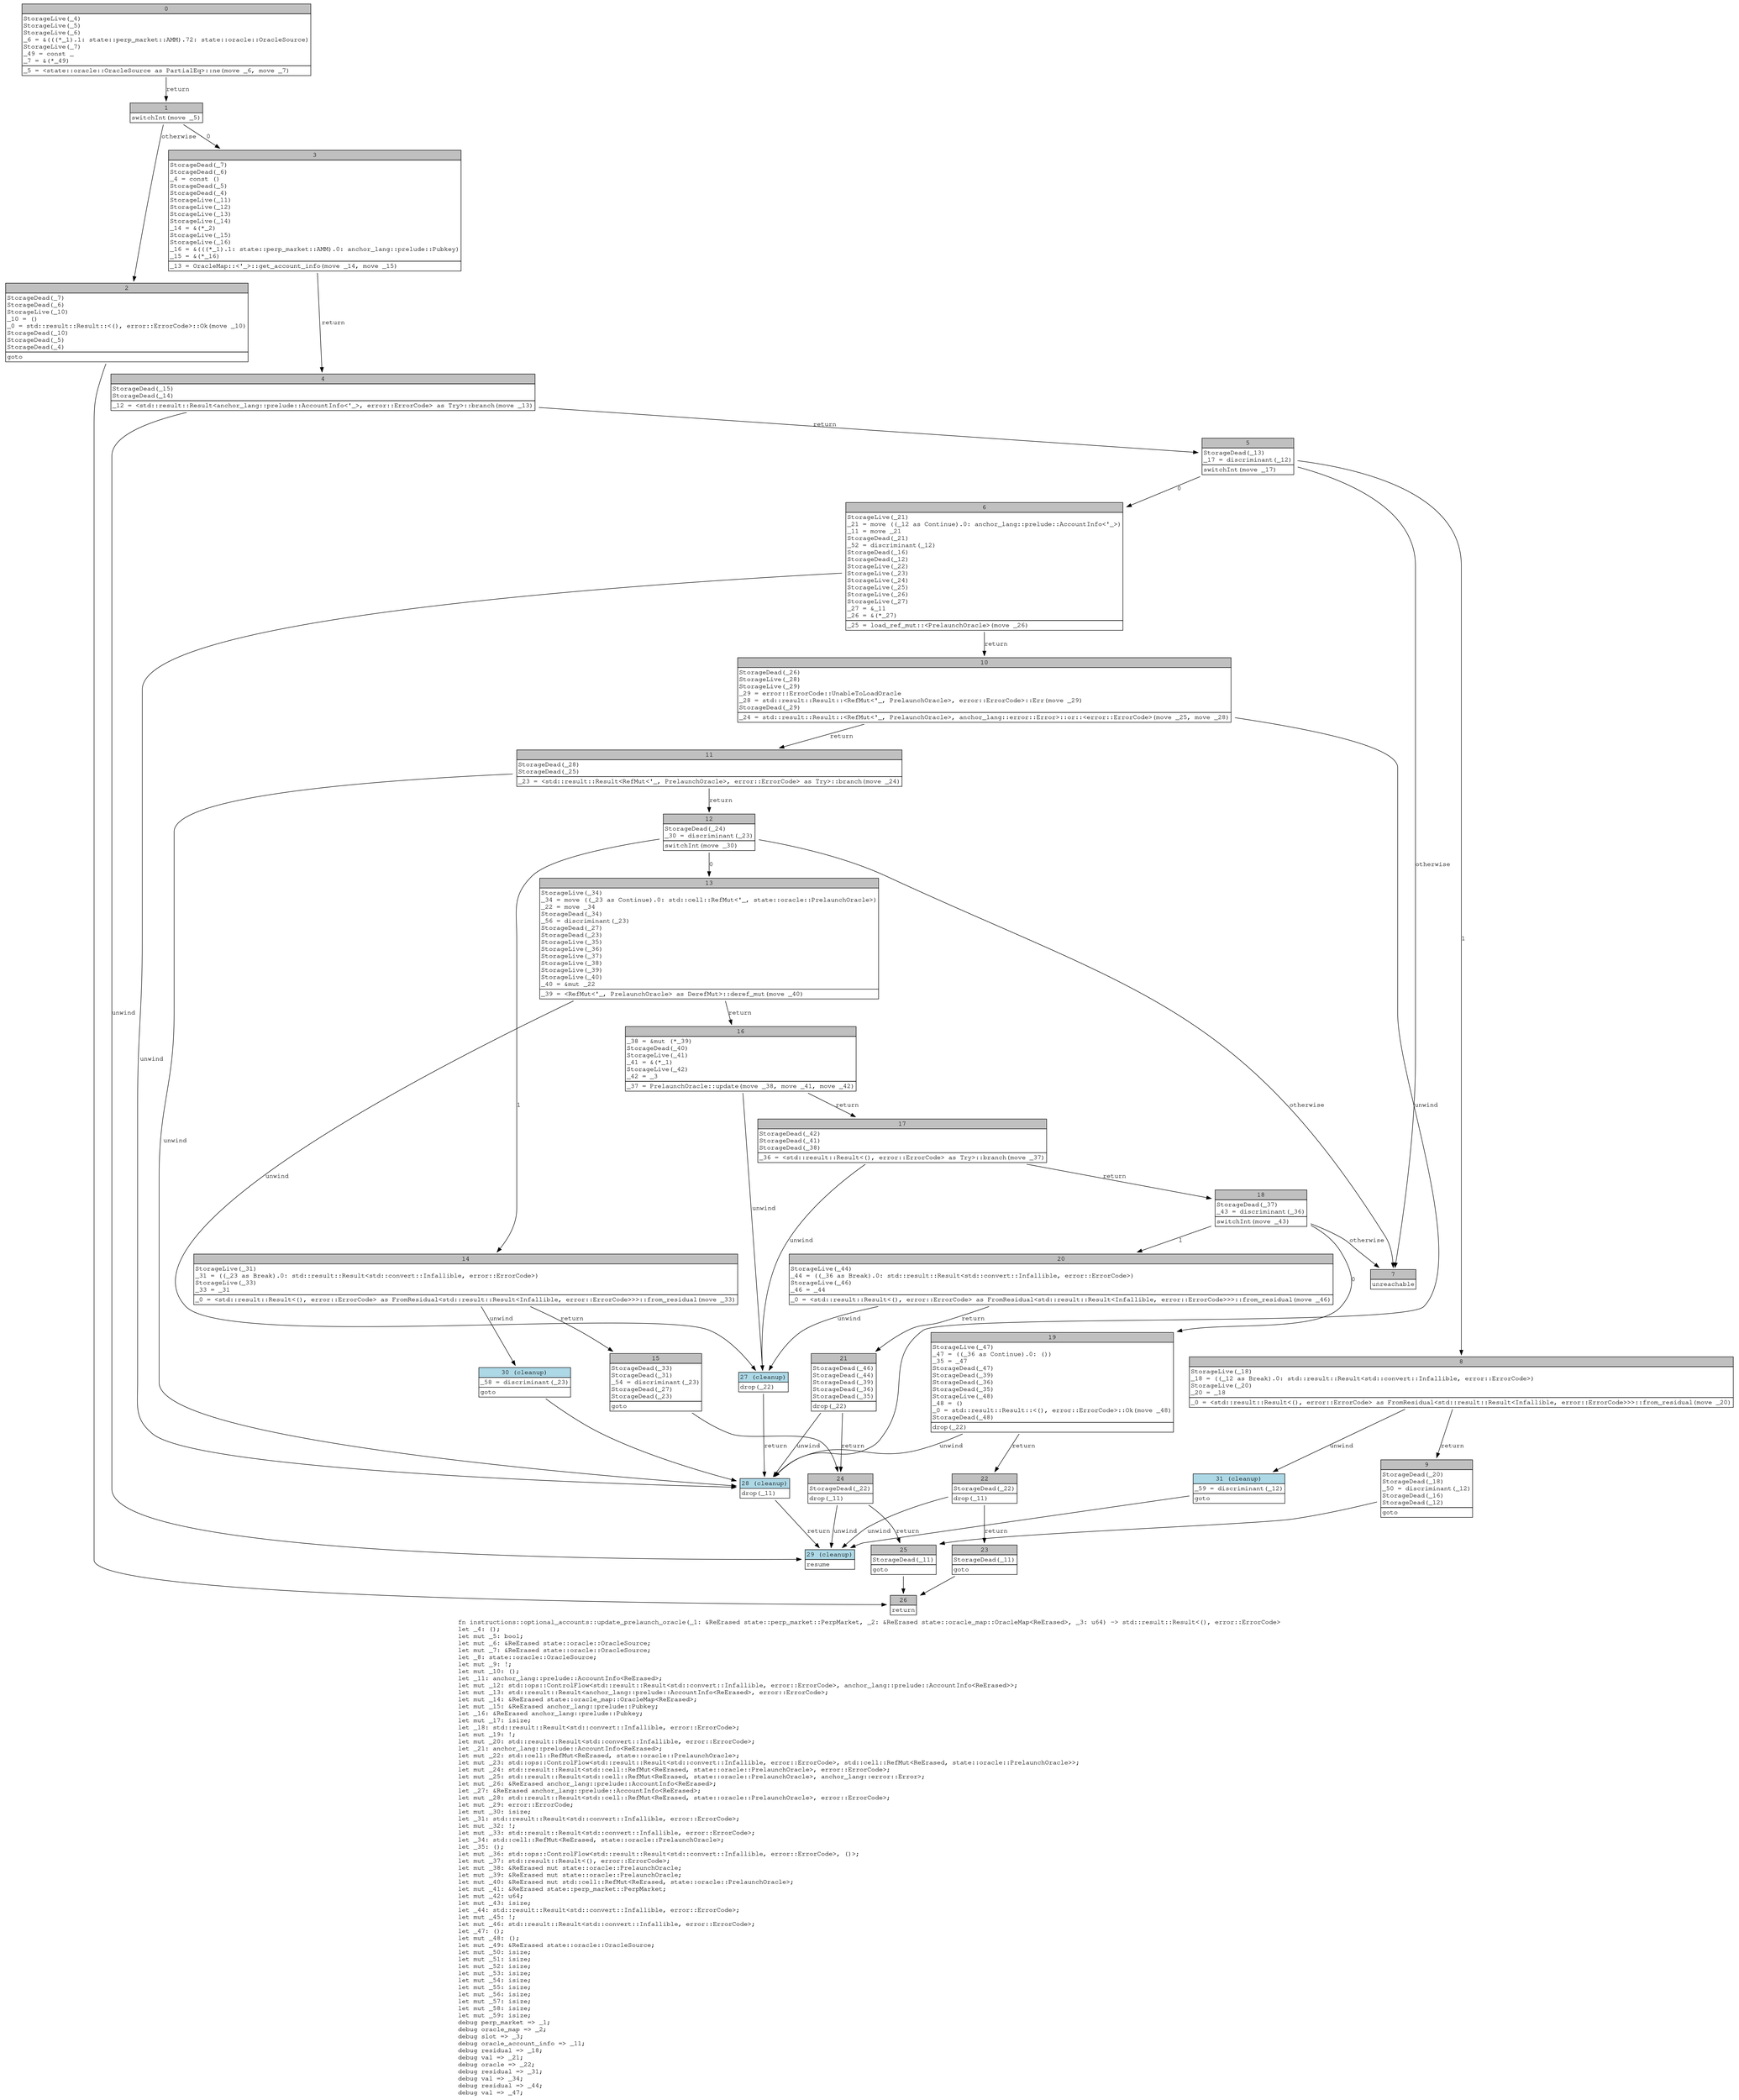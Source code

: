 digraph Mir_0_1442 {
    graph [fontname="Courier, monospace"];
    node [fontname="Courier, monospace"];
    edge [fontname="Courier, monospace"];
    label=<fn instructions::optional_accounts::update_prelaunch_oracle(_1: &amp;ReErased state::perp_market::PerpMarket, _2: &amp;ReErased state::oracle_map::OracleMap&lt;ReErased&gt;, _3: u64) -&gt; std::result::Result&lt;(), error::ErrorCode&gt;<br align="left"/>let _4: ();<br align="left"/>let mut _5: bool;<br align="left"/>let mut _6: &amp;ReErased state::oracle::OracleSource;<br align="left"/>let mut _7: &amp;ReErased state::oracle::OracleSource;<br align="left"/>let _8: state::oracle::OracleSource;<br align="left"/>let mut _9: !;<br align="left"/>let mut _10: ();<br align="left"/>let _11: anchor_lang::prelude::AccountInfo&lt;ReErased&gt;;<br align="left"/>let mut _12: std::ops::ControlFlow&lt;std::result::Result&lt;std::convert::Infallible, error::ErrorCode&gt;, anchor_lang::prelude::AccountInfo&lt;ReErased&gt;&gt;;<br align="left"/>let mut _13: std::result::Result&lt;anchor_lang::prelude::AccountInfo&lt;ReErased&gt;, error::ErrorCode&gt;;<br align="left"/>let mut _14: &amp;ReErased state::oracle_map::OracleMap&lt;ReErased&gt;;<br align="left"/>let mut _15: &amp;ReErased anchor_lang::prelude::Pubkey;<br align="left"/>let _16: &amp;ReErased anchor_lang::prelude::Pubkey;<br align="left"/>let mut _17: isize;<br align="left"/>let _18: std::result::Result&lt;std::convert::Infallible, error::ErrorCode&gt;;<br align="left"/>let mut _19: !;<br align="left"/>let mut _20: std::result::Result&lt;std::convert::Infallible, error::ErrorCode&gt;;<br align="left"/>let _21: anchor_lang::prelude::AccountInfo&lt;ReErased&gt;;<br align="left"/>let mut _22: std::cell::RefMut&lt;ReErased, state::oracle::PrelaunchOracle&gt;;<br align="left"/>let mut _23: std::ops::ControlFlow&lt;std::result::Result&lt;std::convert::Infallible, error::ErrorCode&gt;, std::cell::RefMut&lt;ReErased, state::oracle::PrelaunchOracle&gt;&gt;;<br align="left"/>let mut _24: std::result::Result&lt;std::cell::RefMut&lt;ReErased, state::oracle::PrelaunchOracle&gt;, error::ErrorCode&gt;;<br align="left"/>let mut _25: std::result::Result&lt;std::cell::RefMut&lt;ReErased, state::oracle::PrelaunchOracle&gt;, anchor_lang::error::Error&gt;;<br align="left"/>let mut _26: &amp;ReErased anchor_lang::prelude::AccountInfo&lt;ReErased&gt;;<br align="left"/>let _27: &amp;ReErased anchor_lang::prelude::AccountInfo&lt;ReErased&gt;;<br align="left"/>let mut _28: std::result::Result&lt;std::cell::RefMut&lt;ReErased, state::oracle::PrelaunchOracle&gt;, error::ErrorCode&gt;;<br align="left"/>let mut _29: error::ErrorCode;<br align="left"/>let mut _30: isize;<br align="left"/>let _31: std::result::Result&lt;std::convert::Infallible, error::ErrorCode&gt;;<br align="left"/>let mut _32: !;<br align="left"/>let mut _33: std::result::Result&lt;std::convert::Infallible, error::ErrorCode&gt;;<br align="left"/>let _34: std::cell::RefMut&lt;ReErased, state::oracle::PrelaunchOracle&gt;;<br align="left"/>let _35: ();<br align="left"/>let mut _36: std::ops::ControlFlow&lt;std::result::Result&lt;std::convert::Infallible, error::ErrorCode&gt;, ()&gt;;<br align="left"/>let mut _37: std::result::Result&lt;(), error::ErrorCode&gt;;<br align="left"/>let mut _38: &amp;ReErased mut state::oracle::PrelaunchOracle;<br align="left"/>let mut _39: &amp;ReErased mut state::oracle::PrelaunchOracle;<br align="left"/>let mut _40: &amp;ReErased mut std::cell::RefMut&lt;ReErased, state::oracle::PrelaunchOracle&gt;;<br align="left"/>let mut _41: &amp;ReErased state::perp_market::PerpMarket;<br align="left"/>let mut _42: u64;<br align="left"/>let mut _43: isize;<br align="left"/>let _44: std::result::Result&lt;std::convert::Infallible, error::ErrorCode&gt;;<br align="left"/>let mut _45: !;<br align="left"/>let mut _46: std::result::Result&lt;std::convert::Infallible, error::ErrorCode&gt;;<br align="left"/>let _47: ();<br align="left"/>let mut _48: ();<br align="left"/>let mut _49: &amp;ReErased state::oracle::OracleSource;<br align="left"/>let mut _50: isize;<br align="left"/>let mut _51: isize;<br align="left"/>let mut _52: isize;<br align="left"/>let mut _53: isize;<br align="left"/>let mut _54: isize;<br align="left"/>let mut _55: isize;<br align="left"/>let mut _56: isize;<br align="left"/>let mut _57: isize;<br align="left"/>let mut _58: isize;<br align="left"/>let mut _59: isize;<br align="left"/>debug perp_market =&gt; _1;<br align="left"/>debug oracle_map =&gt; _2;<br align="left"/>debug slot =&gt; _3;<br align="left"/>debug oracle_account_info =&gt; _11;<br align="left"/>debug residual =&gt; _18;<br align="left"/>debug val =&gt; _21;<br align="left"/>debug oracle =&gt; _22;<br align="left"/>debug residual =&gt; _31;<br align="left"/>debug val =&gt; _34;<br align="left"/>debug residual =&gt; _44;<br align="left"/>debug val =&gt; _47;<br align="left"/>>;
    bb0__0_1442 [shape="none", label=<<table border="0" cellborder="1" cellspacing="0"><tr><td bgcolor="gray" align="center" colspan="1">0</td></tr><tr><td align="left" balign="left">StorageLive(_4)<br/>StorageLive(_5)<br/>StorageLive(_6)<br/>_6 = &amp;(((*_1).1: state::perp_market::AMM).72: state::oracle::OracleSource)<br/>StorageLive(_7)<br/>_49 = const _<br/>_7 = &amp;(*_49)<br/></td></tr><tr><td align="left">_5 = &lt;state::oracle::OracleSource as PartialEq&gt;::ne(move _6, move _7)</td></tr></table>>];
    bb1__0_1442 [shape="none", label=<<table border="0" cellborder="1" cellspacing="0"><tr><td bgcolor="gray" align="center" colspan="1">1</td></tr><tr><td align="left">switchInt(move _5)</td></tr></table>>];
    bb2__0_1442 [shape="none", label=<<table border="0" cellborder="1" cellspacing="0"><tr><td bgcolor="gray" align="center" colspan="1">2</td></tr><tr><td align="left" balign="left">StorageDead(_7)<br/>StorageDead(_6)<br/>StorageLive(_10)<br/>_10 = ()<br/>_0 = std::result::Result::&lt;(), error::ErrorCode&gt;::Ok(move _10)<br/>StorageDead(_10)<br/>StorageDead(_5)<br/>StorageDead(_4)<br/></td></tr><tr><td align="left">goto</td></tr></table>>];
    bb3__0_1442 [shape="none", label=<<table border="0" cellborder="1" cellspacing="0"><tr><td bgcolor="gray" align="center" colspan="1">3</td></tr><tr><td align="left" balign="left">StorageDead(_7)<br/>StorageDead(_6)<br/>_4 = const ()<br/>StorageDead(_5)<br/>StorageDead(_4)<br/>StorageLive(_11)<br/>StorageLive(_12)<br/>StorageLive(_13)<br/>StorageLive(_14)<br/>_14 = &amp;(*_2)<br/>StorageLive(_15)<br/>StorageLive(_16)<br/>_16 = &amp;(((*_1).1: state::perp_market::AMM).0: anchor_lang::prelude::Pubkey)<br/>_15 = &amp;(*_16)<br/></td></tr><tr><td align="left">_13 = OracleMap::&lt;'_&gt;::get_account_info(move _14, move _15)</td></tr></table>>];
    bb4__0_1442 [shape="none", label=<<table border="0" cellborder="1" cellspacing="0"><tr><td bgcolor="gray" align="center" colspan="1">4</td></tr><tr><td align="left" balign="left">StorageDead(_15)<br/>StorageDead(_14)<br/></td></tr><tr><td align="left">_12 = &lt;std::result::Result&lt;anchor_lang::prelude::AccountInfo&lt;'_&gt;, error::ErrorCode&gt; as Try&gt;::branch(move _13)</td></tr></table>>];
    bb5__0_1442 [shape="none", label=<<table border="0" cellborder="1" cellspacing="0"><tr><td bgcolor="gray" align="center" colspan="1">5</td></tr><tr><td align="left" balign="left">StorageDead(_13)<br/>_17 = discriminant(_12)<br/></td></tr><tr><td align="left">switchInt(move _17)</td></tr></table>>];
    bb6__0_1442 [shape="none", label=<<table border="0" cellborder="1" cellspacing="0"><tr><td bgcolor="gray" align="center" colspan="1">6</td></tr><tr><td align="left" balign="left">StorageLive(_21)<br/>_21 = move ((_12 as Continue).0: anchor_lang::prelude::AccountInfo&lt;'_&gt;)<br/>_11 = move _21<br/>StorageDead(_21)<br/>_52 = discriminant(_12)<br/>StorageDead(_16)<br/>StorageDead(_12)<br/>StorageLive(_22)<br/>StorageLive(_23)<br/>StorageLive(_24)<br/>StorageLive(_25)<br/>StorageLive(_26)<br/>StorageLive(_27)<br/>_27 = &amp;_11<br/>_26 = &amp;(*_27)<br/></td></tr><tr><td align="left">_25 = load_ref_mut::&lt;PrelaunchOracle&gt;(move _26)</td></tr></table>>];
    bb7__0_1442 [shape="none", label=<<table border="0" cellborder="1" cellspacing="0"><tr><td bgcolor="gray" align="center" colspan="1">7</td></tr><tr><td align="left">unreachable</td></tr></table>>];
    bb8__0_1442 [shape="none", label=<<table border="0" cellborder="1" cellspacing="0"><tr><td bgcolor="gray" align="center" colspan="1">8</td></tr><tr><td align="left" balign="left">StorageLive(_18)<br/>_18 = ((_12 as Break).0: std::result::Result&lt;std::convert::Infallible, error::ErrorCode&gt;)<br/>StorageLive(_20)<br/>_20 = _18<br/></td></tr><tr><td align="left">_0 = &lt;std::result::Result&lt;(), error::ErrorCode&gt; as FromResidual&lt;std::result::Result&lt;Infallible, error::ErrorCode&gt;&gt;&gt;::from_residual(move _20)</td></tr></table>>];
    bb9__0_1442 [shape="none", label=<<table border="0" cellborder="1" cellspacing="0"><tr><td bgcolor="gray" align="center" colspan="1">9</td></tr><tr><td align="left" balign="left">StorageDead(_20)<br/>StorageDead(_18)<br/>_50 = discriminant(_12)<br/>StorageDead(_16)<br/>StorageDead(_12)<br/></td></tr><tr><td align="left">goto</td></tr></table>>];
    bb10__0_1442 [shape="none", label=<<table border="0" cellborder="1" cellspacing="0"><tr><td bgcolor="gray" align="center" colspan="1">10</td></tr><tr><td align="left" balign="left">StorageDead(_26)<br/>StorageLive(_28)<br/>StorageLive(_29)<br/>_29 = error::ErrorCode::UnableToLoadOracle<br/>_28 = std::result::Result::&lt;RefMut&lt;'_, PrelaunchOracle&gt;, error::ErrorCode&gt;::Err(move _29)<br/>StorageDead(_29)<br/></td></tr><tr><td align="left">_24 = std::result::Result::&lt;RefMut&lt;'_, PrelaunchOracle&gt;, anchor_lang::error::Error&gt;::or::&lt;error::ErrorCode&gt;(move _25, move _28)</td></tr></table>>];
    bb11__0_1442 [shape="none", label=<<table border="0" cellborder="1" cellspacing="0"><tr><td bgcolor="gray" align="center" colspan="1">11</td></tr><tr><td align="left" balign="left">StorageDead(_28)<br/>StorageDead(_25)<br/></td></tr><tr><td align="left">_23 = &lt;std::result::Result&lt;RefMut&lt;'_, PrelaunchOracle&gt;, error::ErrorCode&gt; as Try&gt;::branch(move _24)</td></tr></table>>];
    bb12__0_1442 [shape="none", label=<<table border="0" cellborder="1" cellspacing="0"><tr><td bgcolor="gray" align="center" colspan="1">12</td></tr><tr><td align="left" balign="left">StorageDead(_24)<br/>_30 = discriminant(_23)<br/></td></tr><tr><td align="left">switchInt(move _30)</td></tr></table>>];
    bb13__0_1442 [shape="none", label=<<table border="0" cellborder="1" cellspacing="0"><tr><td bgcolor="gray" align="center" colspan="1">13</td></tr><tr><td align="left" balign="left">StorageLive(_34)<br/>_34 = move ((_23 as Continue).0: std::cell::RefMut&lt;'_, state::oracle::PrelaunchOracle&gt;)<br/>_22 = move _34<br/>StorageDead(_34)<br/>_56 = discriminant(_23)<br/>StorageDead(_27)<br/>StorageDead(_23)<br/>StorageLive(_35)<br/>StorageLive(_36)<br/>StorageLive(_37)<br/>StorageLive(_38)<br/>StorageLive(_39)<br/>StorageLive(_40)<br/>_40 = &amp;mut _22<br/></td></tr><tr><td align="left">_39 = &lt;RefMut&lt;'_, PrelaunchOracle&gt; as DerefMut&gt;::deref_mut(move _40)</td></tr></table>>];
    bb14__0_1442 [shape="none", label=<<table border="0" cellborder="1" cellspacing="0"><tr><td bgcolor="gray" align="center" colspan="1">14</td></tr><tr><td align="left" balign="left">StorageLive(_31)<br/>_31 = ((_23 as Break).0: std::result::Result&lt;std::convert::Infallible, error::ErrorCode&gt;)<br/>StorageLive(_33)<br/>_33 = _31<br/></td></tr><tr><td align="left">_0 = &lt;std::result::Result&lt;(), error::ErrorCode&gt; as FromResidual&lt;std::result::Result&lt;Infallible, error::ErrorCode&gt;&gt;&gt;::from_residual(move _33)</td></tr></table>>];
    bb15__0_1442 [shape="none", label=<<table border="0" cellborder="1" cellspacing="0"><tr><td bgcolor="gray" align="center" colspan="1">15</td></tr><tr><td align="left" balign="left">StorageDead(_33)<br/>StorageDead(_31)<br/>_54 = discriminant(_23)<br/>StorageDead(_27)<br/>StorageDead(_23)<br/></td></tr><tr><td align="left">goto</td></tr></table>>];
    bb16__0_1442 [shape="none", label=<<table border="0" cellborder="1" cellspacing="0"><tr><td bgcolor="gray" align="center" colspan="1">16</td></tr><tr><td align="left" balign="left">_38 = &amp;mut (*_39)<br/>StorageDead(_40)<br/>StorageLive(_41)<br/>_41 = &amp;(*_1)<br/>StorageLive(_42)<br/>_42 = _3<br/></td></tr><tr><td align="left">_37 = PrelaunchOracle::update(move _38, move _41, move _42)</td></tr></table>>];
    bb17__0_1442 [shape="none", label=<<table border="0" cellborder="1" cellspacing="0"><tr><td bgcolor="gray" align="center" colspan="1">17</td></tr><tr><td align="left" balign="left">StorageDead(_42)<br/>StorageDead(_41)<br/>StorageDead(_38)<br/></td></tr><tr><td align="left">_36 = &lt;std::result::Result&lt;(), error::ErrorCode&gt; as Try&gt;::branch(move _37)</td></tr></table>>];
    bb18__0_1442 [shape="none", label=<<table border="0" cellborder="1" cellspacing="0"><tr><td bgcolor="gray" align="center" colspan="1">18</td></tr><tr><td align="left" balign="left">StorageDead(_37)<br/>_43 = discriminant(_36)<br/></td></tr><tr><td align="left">switchInt(move _43)</td></tr></table>>];
    bb19__0_1442 [shape="none", label=<<table border="0" cellborder="1" cellspacing="0"><tr><td bgcolor="gray" align="center" colspan="1">19</td></tr><tr><td align="left" balign="left">StorageLive(_47)<br/>_47 = ((_36 as Continue).0: ())<br/>_35 = _47<br/>StorageDead(_47)<br/>StorageDead(_39)<br/>StorageDead(_36)<br/>StorageDead(_35)<br/>StorageLive(_48)<br/>_48 = ()<br/>_0 = std::result::Result::&lt;(), error::ErrorCode&gt;::Ok(move _48)<br/>StorageDead(_48)<br/></td></tr><tr><td align="left">drop(_22)</td></tr></table>>];
    bb20__0_1442 [shape="none", label=<<table border="0" cellborder="1" cellspacing="0"><tr><td bgcolor="gray" align="center" colspan="1">20</td></tr><tr><td align="left" balign="left">StorageLive(_44)<br/>_44 = ((_36 as Break).0: std::result::Result&lt;std::convert::Infallible, error::ErrorCode&gt;)<br/>StorageLive(_46)<br/>_46 = _44<br/></td></tr><tr><td align="left">_0 = &lt;std::result::Result&lt;(), error::ErrorCode&gt; as FromResidual&lt;std::result::Result&lt;Infallible, error::ErrorCode&gt;&gt;&gt;::from_residual(move _46)</td></tr></table>>];
    bb21__0_1442 [shape="none", label=<<table border="0" cellborder="1" cellspacing="0"><tr><td bgcolor="gray" align="center" colspan="1">21</td></tr><tr><td align="left" balign="left">StorageDead(_46)<br/>StorageDead(_44)<br/>StorageDead(_39)<br/>StorageDead(_36)<br/>StorageDead(_35)<br/></td></tr><tr><td align="left">drop(_22)</td></tr></table>>];
    bb22__0_1442 [shape="none", label=<<table border="0" cellborder="1" cellspacing="0"><tr><td bgcolor="gray" align="center" colspan="1">22</td></tr><tr><td align="left" balign="left">StorageDead(_22)<br/></td></tr><tr><td align="left">drop(_11)</td></tr></table>>];
    bb23__0_1442 [shape="none", label=<<table border="0" cellborder="1" cellspacing="0"><tr><td bgcolor="gray" align="center" colspan="1">23</td></tr><tr><td align="left" balign="left">StorageDead(_11)<br/></td></tr><tr><td align="left">goto</td></tr></table>>];
    bb24__0_1442 [shape="none", label=<<table border="0" cellborder="1" cellspacing="0"><tr><td bgcolor="gray" align="center" colspan="1">24</td></tr><tr><td align="left" balign="left">StorageDead(_22)<br/></td></tr><tr><td align="left">drop(_11)</td></tr></table>>];
    bb25__0_1442 [shape="none", label=<<table border="0" cellborder="1" cellspacing="0"><tr><td bgcolor="gray" align="center" colspan="1">25</td></tr><tr><td align="left" balign="left">StorageDead(_11)<br/></td></tr><tr><td align="left">goto</td></tr></table>>];
    bb26__0_1442 [shape="none", label=<<table border="0" cellborder="1" cellspacing="0"><tr><td bgcolor="gray" align="center" colspan="1">26</td></tr><tr><td align="left">return</td></tr></table>>];
    bb27__0_1442 [shape="none", label=<<table border="0" cellborder="1" cellspacing="0"><tr><td bgcolor="lightblue" align="center" colspan="1">27 (cleanup)</td></tr><tr><td align="left">drop(_22)</td></tr></table>>];
    bb28__0_1442 [shape="none", label=<<table border="0" cellborder="1" cellspacing="0"><tr><td bgcolor="lightblue" align="center" colspan="1">28 (cleanup)</td></tr><tr><td align="left">drop(_11)</td></tr></table>>];
    bb29__0_1442 [shape="none", label=<<table border="0" cellborder="1" cellspacing="0"><tr><td bgcolor="lightblue" align="center" colspan="1">29 (cleanup)</td></tr><tr><td align="left">resume</td></tr></table>>];
    bb30__0_1442 [shape="none", label=<<table border="0" cellborder="1" cellspacing="0"><tr><td bgcolor="lightblue" align="center" colspan="1">30 (cleanup)</td></tr><tr><td align="left" balign="left">_58 = discriminant(_23)<br/></td></tr><tr><td align="left">goto</td></tr></table>>];
    bb31__0_1442 [shape="none", label=<<table border="0" cellborder="1" cellspacing="0"><tr><td bgcolor="lightblue" align="center" colspan="1">31 (cleanup)</td></tr><tr><td align="left" balign="left">_59 = discriminant(_12)<br/></td></tr><tr><td align="left">goto</td></tr></table>>];
    bb0__0_1442 -> bb1__0_1442 [label="return"];
    bb1__0_1442 -> bb3__0_1442 [label="0"];
    bb1__0_1442 -> bb2__0_1442 [label="otherwise"];
    bb2__0_1442 -> bb26__0_1442 [label=""];
    bb3__0_1442 -> bb4__0_1442 [label="return"];
    bb4__0_1442 -> bb5__0_1442 [label="return"];
    bb4__0_1442 -> bb29__0_1442 [label="unwind"];
    bb5__0_1442 -> bb6__0_1442 [label="0"];
    bb5__0_1442 -> bb8__0_1442 [label="1"];
    bb5__0_1442 -> bb7__0_1442 [label="otherwise"];
    bb6__0_1442 -> bb10__0_1442 [label="return"];
    bb6__0_1442 -> bb28__0_1442 [label="unwind"];
    bb8__0_1442 -> bb9__0_1442 [label="return"];
    bb8__0_1442 -> bb31__0_1442 [label="unwind"];
    bb9__0_1442 -> bb25__0_1442 [label=""];
    bb10__0_1442 -> bb11__0_1442 [label="return"];
    bb10__0_1442 -> bb28__0_1442 [label="unwind"];
    bb11__0_1442 -> bb12__0_1442 [label="return"];
    bb11__0_1442 -> bb28__0_1442 [label="unwind"];
    bb12__0_1442 -> bb13__0_1442 [label="0"];
    bb12__0_1442 -> bb14__0_1442 [label="1"];
    bb12__0_1442 -> bb7__0_1442 [label="otherwise"];
    bb13__0_1442 -> bb16__0_1442 [label="return"];
    bb13__0_1442 -> bb27__0_1442 [label="unwind"];
    bb14__0_1442 -> bb15__0_1442 [label="return"];
    bb14__0_1442 -> bb30__0_1442 [label="unwind"];
    bb15__0_1442 -> bb24__0_1442 [label=""];
    bb16__0_1442 -> bb17__0_1442 [label="return"];
    bb16__0_1442 -> bb27__0_1442 [label="unwind"];
    bb17__0_1442 -> bb18__0_1442 [label="return"];
    bb17__0_1442 -> bb27__0_1442 [label="unwind"];
    bb18__0_1442 -> bb19__0_1442 [label="0"];
    bb18__0_1442 -> bb20__0_1442 [label="1"];
    bb18__0_1442 -> bb7__0_1442 [label="otherwise"];
    bb19__0_1442 -> bb22__0_1442 [label="return"];
    bb19__0_1442 -> bb28__0_1442 [label="unwind"];
    bb20__0_1442 -> bb21__0_1442 [label="return"];
    bb20__0_1442 -> bb27__0_1442 [label="unwind"];
    bb21__0_1442 -> bb24__0_1442 [label="return"];
    bb21__0_1442 -> bb28__0_1442 [label="unwind"];
    bb22__0_1442 -> bb23__0_1442 [label="return"];
    bb22__0_1442 -> bb29__0_1442 [label="unwind"];
    bb23__0_1442 -> bb26__0_1442 [label=""];
    bb24__0_1442 -> bb25__0_1442 [label="return"];
    bb24__0_1442 -> bb29__0_1442 [label="unwind"];
    bb25__0_1442 -> bb26__0_1442 [label=""];
    bb27__0_1442 -> bb28__0_1442 [label="return"];
    bb28__0_1442 -> bb29__0_1442 [label="return"];
    bb30__0_1442 -> bb28__0_1442 [label=""];
    bb31__0_1442 -> bb29__0_1442 [label=""];
}

